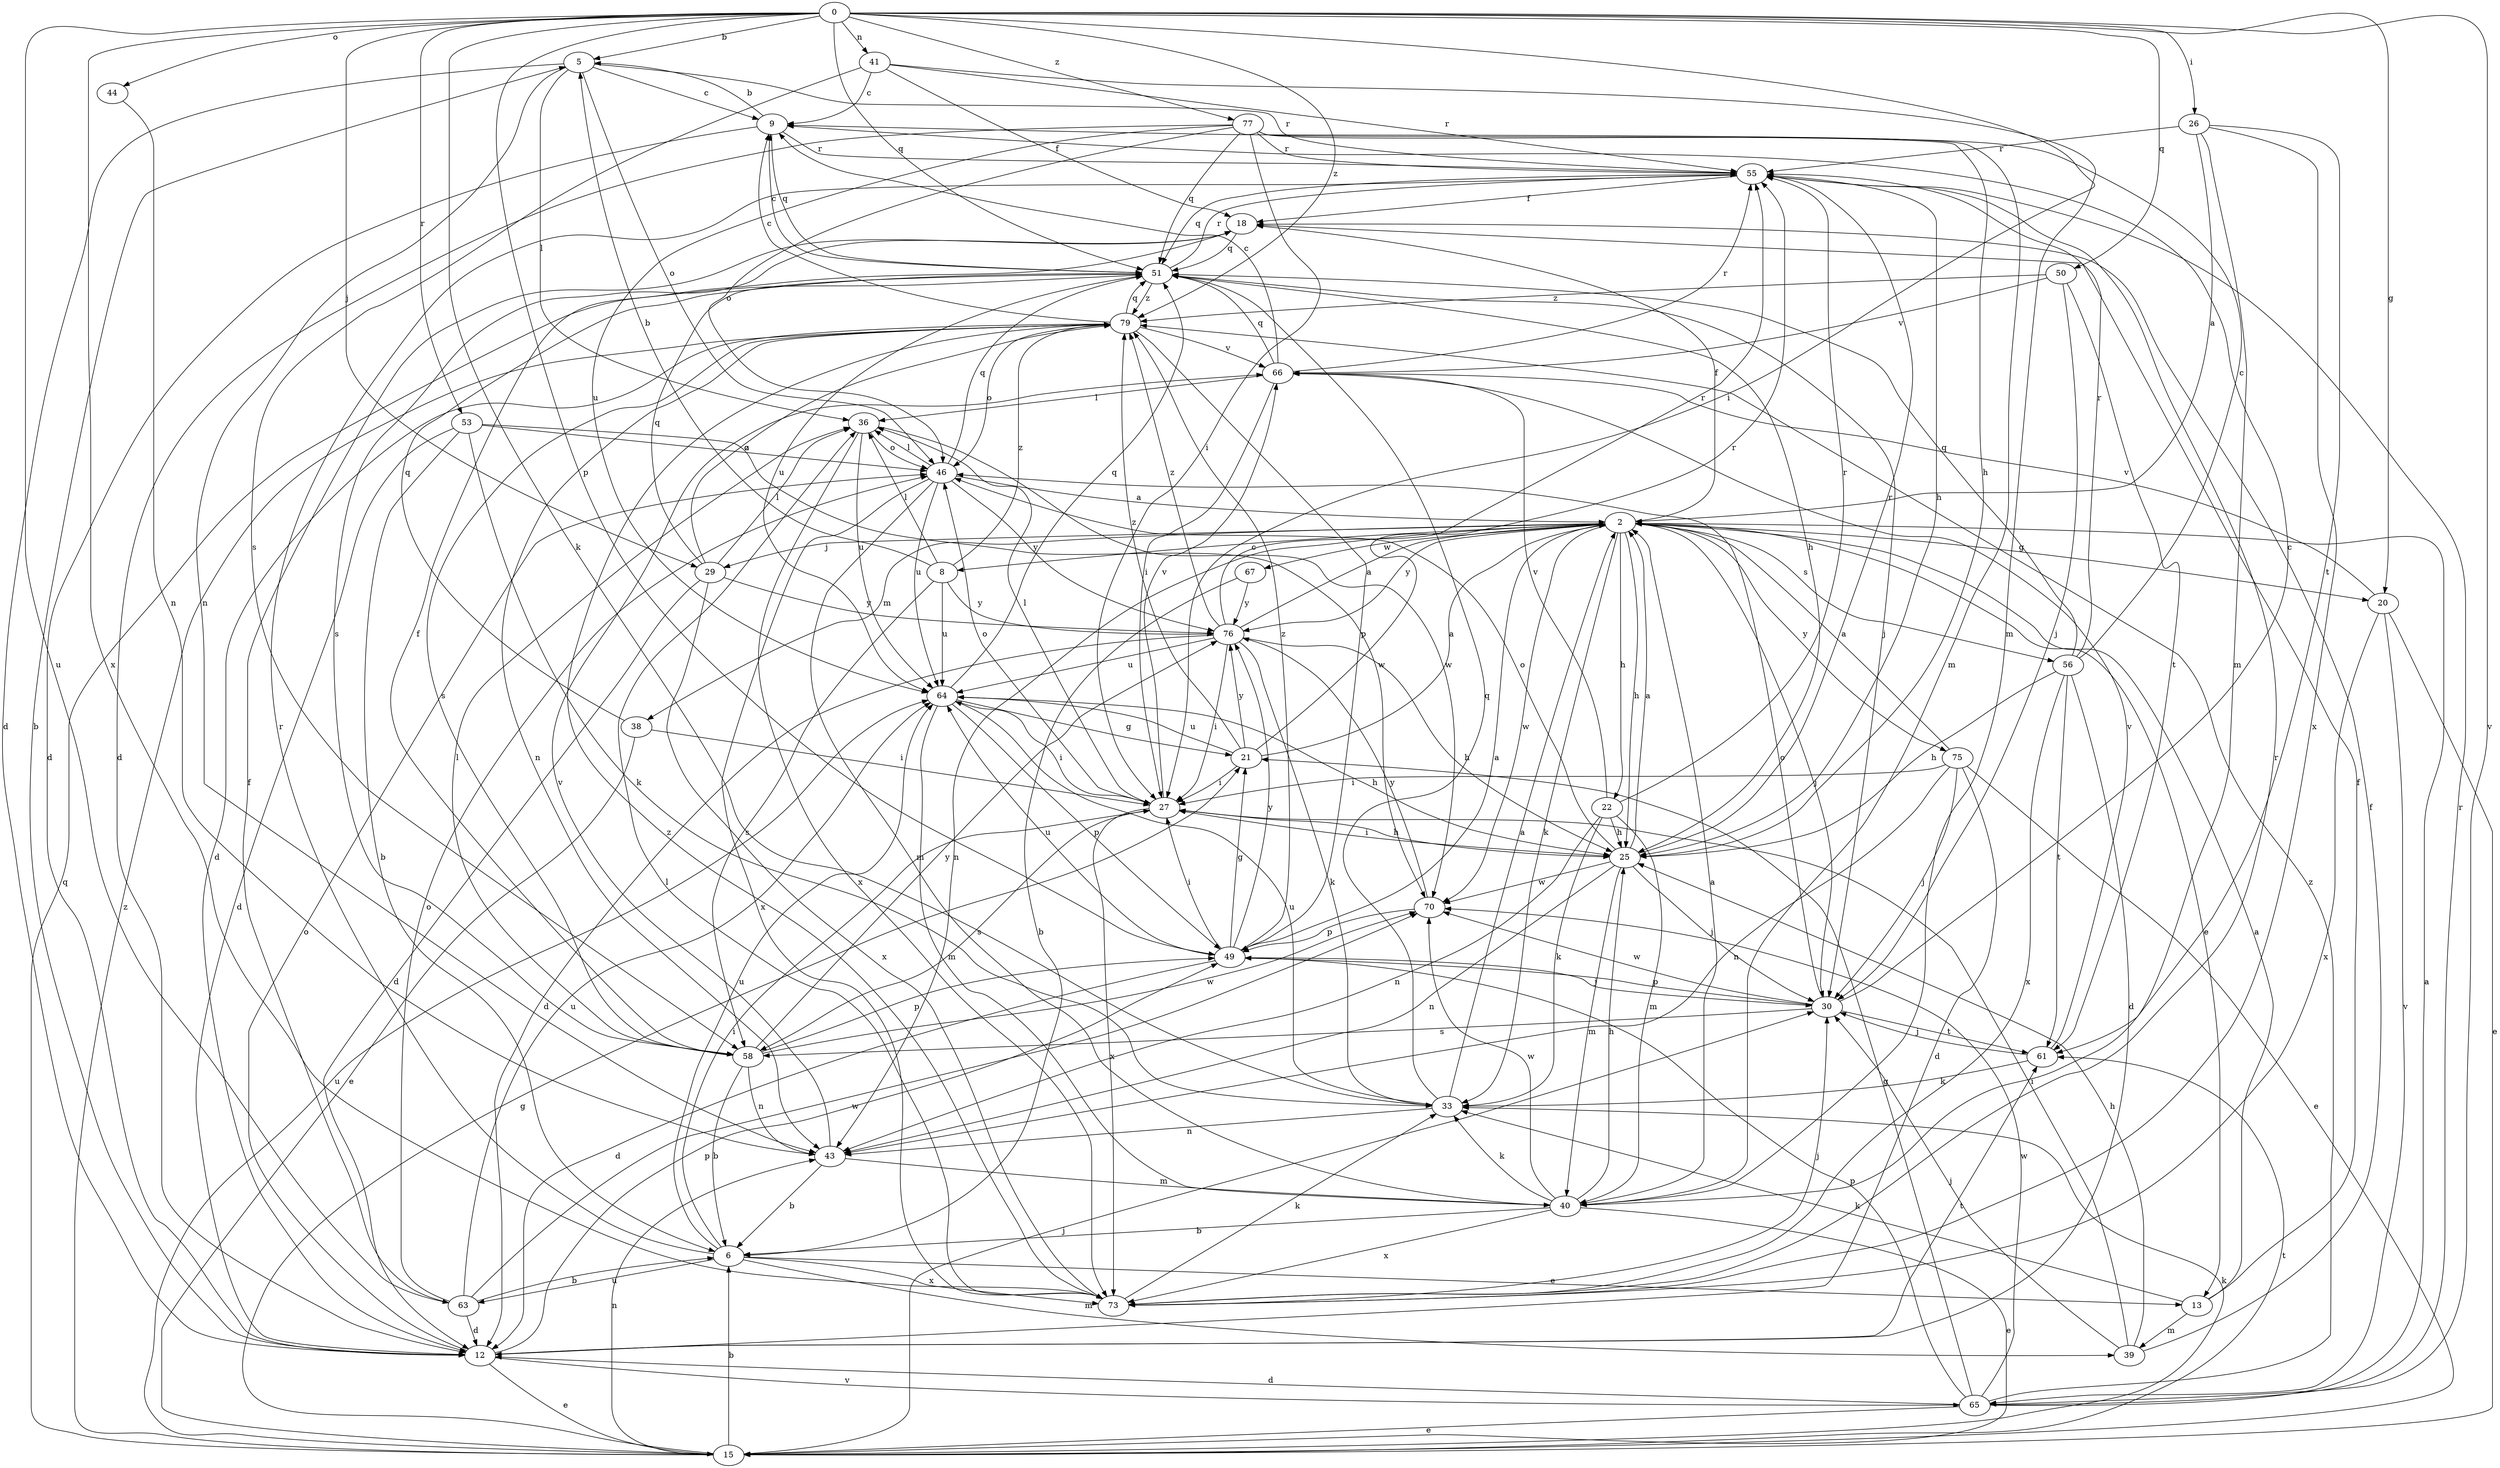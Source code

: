 strict digraph  {
0;
2;
5;
6;
8;
9;
12;
13;
15;
18;
20;
21;
22;
25;
26;
27;
29;
30;
33;
36;
38;
39;
40;
41;
43;
44;
46;
49;
50;
51;
53;
55;
56;
58;
61;
63;
64;
65;
66;
67;
70;
73;
75;
76;
77;
79;
0 -> 5  [label=b];
0 -> 20  [label=g];
0 -> 26  [label=i];
0 -> 27  [label=i];
0 -> 29  [label=j];
0 -> 33  [label=k];
0 -> 41  [label=n];
0 -> 44  [label=o];
0 -> 49  [label=p];
0 -> 50  [label=q];
0 -> 51  [label=q];
0 -> 53  [label=r];
0 -> 63  [label=u];
0 -> 65  [label=v];
0 -> 73  [label=x];
0 -> 77  [label=z];
0 -> 79  [label=z];
2 -> 8  [label=c];
2 -> 13  [label=e];
2 -> 18  [label=f];
2 -> 20  [label=g];
2 -> 22  [label=h];
2 -> 25  [label=h];
2 -> 29  [label=j];
2 -> 30  [label=j];
2 -> 33  [label=k];
2 -> 38  [label=m];
2 -> 43  [label=n];
2 -> 56  [label=s];
2 -> 67  [label=w];
2 -> 70  [label=w];
2 -> 75  [label=y];
2 -> 76  [label=y];
5 -> 9  [label=c];
5 -> 12  [label=d];
5 -> 36  [label=l];
5 -> 43  [label=n];
5 -> 46  [label=o];
5 -> 55  [label=r];
6 -> 13  [label=e];
6 -> 27  [label=i];
6 -> 39  [label=m];
6 -> 55  [label=r];
6 -> 63  [label=u];
6 -> 64  [label=u];
6 -> 73  [label=x];
8 -> 5  [label=b];
8 -> 36  [label=l];
8 -> 58  [label=s];
8 -> 64  [label=u];
8 -> 76  [label=y];
8 -> 79  [label=z];
9 -> 5  [label=b];
9 -> 12  [label=d];
9 -> 51  [label=q];
9 -> 55  [label=r];
12 -> 5  [label=b];
12 -> 15  [label=e];
12 -> 46  [label=o];
12 -> 49  [label=p];
12 -> 61  [label=t];
12 -> 65  [label=v];
13 -> 2  [label=a];
13 -> 18  [label=f];
13 -> 33  [label=k];
13 -> 39  [label=m];
15 -> 6  [label=b];
15 -> 21  [label=g];
15 -> 30  [label=j];
15 -> 33  [label=k];
15 -> 43  [label=n];
15 -> 51  [label=q];
15 -> 61  [label=t];
15 -> 64  [label=u];
15 -> 79  [label=z];
18 -> 51  [label=q];
18 -> 58  [label=s];
20 -> 15  [label=e];
20 -> 65  [label=v];
20 -> 66  [label=v];
20 -> 73  [label=x];
21 -> 2  [label=a];
21 -> 27  [label=i];
21 -> 55  [label=r];
21 -> 64  [label=u];
21 -> 76  [label=y];
21 -> 79  [label=z];
22 -> 25  [label=h];
22 -> 33  [label=k];
22 -> 40  [label=m];
22 -> 43  [label=n];
22 -> 55  [label=r];
22 -> 66  [label=v];
25 -> 2  [label=a];
25 -> 27  [label=i];
25 -> 30  [label=j];
25 -> 40  [label=m];
25 -> 43  [label=n];
25 -> 46  [label=o];
25 -> 55  [label=r];
25 -> 70  [label=w];
26 -> 2  [label=a];
26 -> 40  [label=m];
26 -> 55  [label=r];
26 -> 61  [label=t];
26 -> 73  [label=x];
27 -> 25  [label=h];
27 -> 36  [label=l];
27 -> 46  [label=o];
27 -> 58  [label=s];
27 -> 66  [label=v];
27 -> 73  [label=x];
29 -> 12  [label=d];
29 -> 36  [label=l];
29 -> 51  [label=q];
29 -> 73  [label=x];
29 -> 76  [label=y];
29 -> 79  [label=z];
30 -> 9  [label=c];
30 -> 46  [label=o];
30 -> 49  [label=p];
30 -> 58  [label=s];
30 -> 61  [label=t];
30 -> 70  [label=w];
33 -> 2  [label=a];
33 -> 43  [label=n];
33 -> 51  [label=q];
33 -> 64  [label=u];
36 -> 46  [label=o];
36 -> 64  [label=u];
36 -> 70  [label=w];
36 -> 73  [label=x];
38 -> 15  [label=e];
38 -> 27  [label=i];
38 -> 51  [label=q];
39 -> 18  [label=f];
39 -> 25  [label=h];
39 -> 27  [label=i];
39 -> 30  [label=j];
40 -> 2  [label=a];
40 -> 6  [label=b];
40 -> 15  [label=e];
40 -> 25  [label=h];
40 -> 33  [label=k];
40 -> 70  [label=w];
40 -> 73  [label=x];
41 -> 9  [label=c];
41 -> 18  [label=f];
41 -> 40  [label=m];
41 -> 55  [label=r];
41 -> 58  [label=s];
43 -> 6  [label=b];
43 -> 40  [label=m];
43 -> 66  [label=v];
44 -> 43  [label=n];
46 -> 2  [label=a];
46 -> 36  [label=l];
46 -> 40  [label=m];
46 -> 51  [label=q];
46 -> 64  [label=u];
46 -> 73  [label=x];
46 -> 76  [label=y];
49 -> 2  [label=a];
49 -> 12  [label=d];
49 -> 21  [label=g];
49 -> 27  [label=i];
49 -> 30  [label=j];
49 -> 64  [label=u];
49 -> 76  [label=y];
49 -> 79  [label=z];
50 -> 30  [label=j];
50 -> 61  [label=t];
50 -> 66  [label=v];
50 -> 79  [label=z];
51 -> 9  [label=c];
51 -> 25  [label=h];
51 -> 30  [label=j];
51 -> 55  [label=r];
51 -> 64  [label=u];
51 -> 79  [label=z];
53 -> 6  [label=b];
53 -> 12  [label=d];
53 -> 33  [label=k];
53 -> 46  [label=o];
53 -> 70  [label=w];
55 -> 18  [label=f];
55 -> 25  [label=h];
55 -> 51  [label=q];
56 -> 9  [label=c];
56 -> 12  [label=d];
56 -> 25  [label=h];
56 -> 51  [label=q];
56 -> 55  [label=r];
56 -> 61  [label=t];
56 -> 73  [label=x];
58 -> 6  [label=b];
58 -> 18  [label=f];
58 -> 36  [label=l];
58 -> 43  [label=n];
58 -> 49  [label=p];
58 -> 70  [label=w];
58 -> 76  [label=y];
61 -> 30  [label=j];
61 -> 33  [label=k];
61 -> 66  [label=v];
63 -> 6  [label=b];
63 -> 12  [label=d];
63 -> 18  [label=f];
63 -> 46  [label=o];
63 -> 64  [label=u];
63 -> 70  [label=w];
64 -> 21  [label=g];
64 -> 25  [label=h];
64 -> 27  [label=i];
64 -> 40  [label=m];
64 -> 49  [label=p];
64 -> 51  [label=q];
65 -> 2  [label=a];
65 -> 12  [label=d];
65 -> 15  [label=e];
65 -> 21  [label=g];
65 -> 49  [label=p];
65 -> 55  [label=r];
65 -> 70  [label=w];
65 -> 79  [label=z];
66 -> 9  [label=c];
66 -> 27  [label=i];
66 -> 36  [label=l];
66 -> 51  [label=q];
66 -> 55  [label=r];
67 -> 6  [label=b];
67 -> 76  [label=y];
70 -> 49  [label=p];
70 -> 76  [label=y];
73 -> 30  [label=j];
73 -> 33  [label=k];
73 -> 36  [label=l];
73 -> 55  [label=r];
73 -> 79  [label=z];
75 -> 2  [label=a];
75 -> 12  [label=d];
75 -> 15  [label=e];
75 -> 27  [label=i];
75 -> 30  [label=j];
75 -> 43  [label=n];
76 -> 2  [label=a];
76 -> 12  [label=d];
76 -> 25  [label=h];
76 -> 27  [label=i];
76 -> 33  [label=k];
76 -> 55  [label=r];
76 -> 64  [label=u];
76 -> 79  [label=z];
77 -> 12  [label=d];
77 -> 25  [label=h];
77 -> 27  [label=i];
77 -> 40  [label=m];
77 -> 46  [label=o];
77 -> 51  [label=q];
77 -> 55  [label=r];
77 -> 64  [label=u];
79 -> 9  [label=c];
79 -> 12  [label=d];
79 -> 43  [label=n];
79 -> 46  [label=o];
79 -> 49  [label=p];
79 -> 51  [label=q];
79 -> 58  [label=s];
79 -> 66  [label=v];
}

